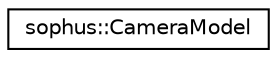 digraph "Graphical Class Hierarchy"
{
 // LATEX_PDF_SIZE
  edge [fontname="Helvetica",fontsize="10",labelfontname="Helvetica",labelfontsize="10"];
  node [fontname="Helvetica",fontsize="10",shape=record];
  rankdir="LR";
  Node0 [label="sophus::CameraModel",height=0.2,width=0.4,color="black", fillcolor="white", style="filled",URL="$classsophus_1_1_camera_model.html",tooltip="Concrete camera model class."];
}
